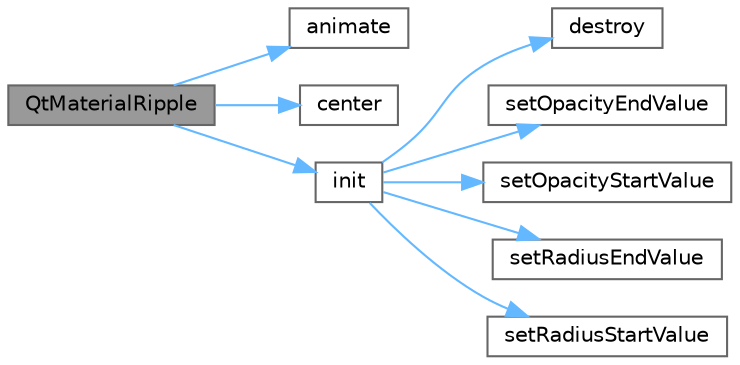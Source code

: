digraph "QtMaterialRipple"
{
 // LATEX_PDF_SIZE
  bgcolor="transparent";
  edge [fontname=Helvetica,fontsize=10,labelfontname=Helvetica,labelfontsize=10];
  node [fontname=Helvetica,fontsize=10,shape=box,height=0.2,width=0.4];
  rankdir="LR";
  Node1 [id="Node000001",label="QtMaterialRipple",height=0.2,width=0.4,color="gray40", fillcolor="grey60", style="filled", fontcolor="black",tooltip="构造函数，初始化水波纹动画"];
  Node1 -> Node2 [id="edge1_Node000001_Node000002",color="steelblue1",style="solid",tooltip=" "];
  Node2 [id="Node000002",label="animate",height=0.2,width=0.4,color="grey40", fillcolor="white", style="filled",URL="$class_qt_material_ripple.html#ad44c7e6e763fc9d38b75e46e02488681",tooltip="< 禁用拷贝"];
  Node1 -> Node3 [id="edge2_Node000001_Node000003",color="steelblue1",style="solid",tooltip=" "];
  Node3 [id="Node000003",label="center",height=0.2,width=0.4,color="grey40", fillcolor="white", style="filled",URL="$class_qt_material_ripple.html#a5f359122d369d9f7e9d8a2854891b060",tooltip="获取水波纹中心点"];
  Node1 -> Node4 [id="edge3_Node000001_Node000004",color="steelblue1",style="solid",tooltip=" "];
  Node4 [id="Node000004",label="init",height=0.2,width=0.4,color="grey40", fillcolor="white", style="filled",URL="$class_qt_material_ripple.html#a02fd73d861ef2e4aabb38c0c9ff82947",tooltip="初始化水波纹动画"];
  Node4 -> Node5 [id="edge4_Node000004_Node000005",color="steelblue1",style="solid",tooltip=" "];
  Node5 [id="Node000005",label="destroy",height=0.2,width=0.4,color="grey40", fillcolor="white", style="filled",URL="$class_qt_material_ripple.html#a3a80b6032f86a56bec74609034b3246f",tooltip="销毁水波纹对象"];
  Node4 -> Node6 [id="edge5_Node000004_Node000006",color="steelblue1",style="solid",tooltip=" "];
  Node6 [id="Node000006",label="setOpacityEndValue",height=0.2,width=0.4,color="grey40", fillcolor="white", style="filled",URL="$class_qt_material_ripple.html#ab20180759bf0b19431565e39a75a0efd",tooltip="设置透明度动画结束值"];
  Node4 -> Node7 [id="edge6_Node000004_Node000007",color="steelblue1",style="solid",tooltip=" "];
  Node7 [id="Node000007",label="setOpacityStartValue",height=0.2,width=0.4,color="grey40", fillcolor="white", style="filled",URL="$class_qt_material_ripple.html#a19759862a10480ab0c78c51ae34e116f",tooltip="设置透明度动画起始值"];
  Node4 -> Node8 [id="edge7_Node000004_Node000008",color="steelblue1",style="solid",tooltip=" "];
  Node8 [id="Node000008",label="setRadiusEndValue",height=0.2,width=0.4,color="grey40", fillcolor="white", style="filled",URL="$class_qt_material_ripple.html#a82916f9b8ea6ea5385f7a13e67f805eb",tooltip="设置半径动画结束值"];
  Node4 -> Node9 [id="edge8_Node000004_Node000009",color="steelblue1",style="solid",tooltip=" "];
  Node9 [id="Node000009",label="setRadiusStartValue",height=0.2,width=0.4,color="grey40", fillcolor="white", style="filled",URL="$class_qt_material_ripple.html#a264aa4a521082680ef816c6b6ca3a6ed",tooltip="设置半径动画起始值"];
}
